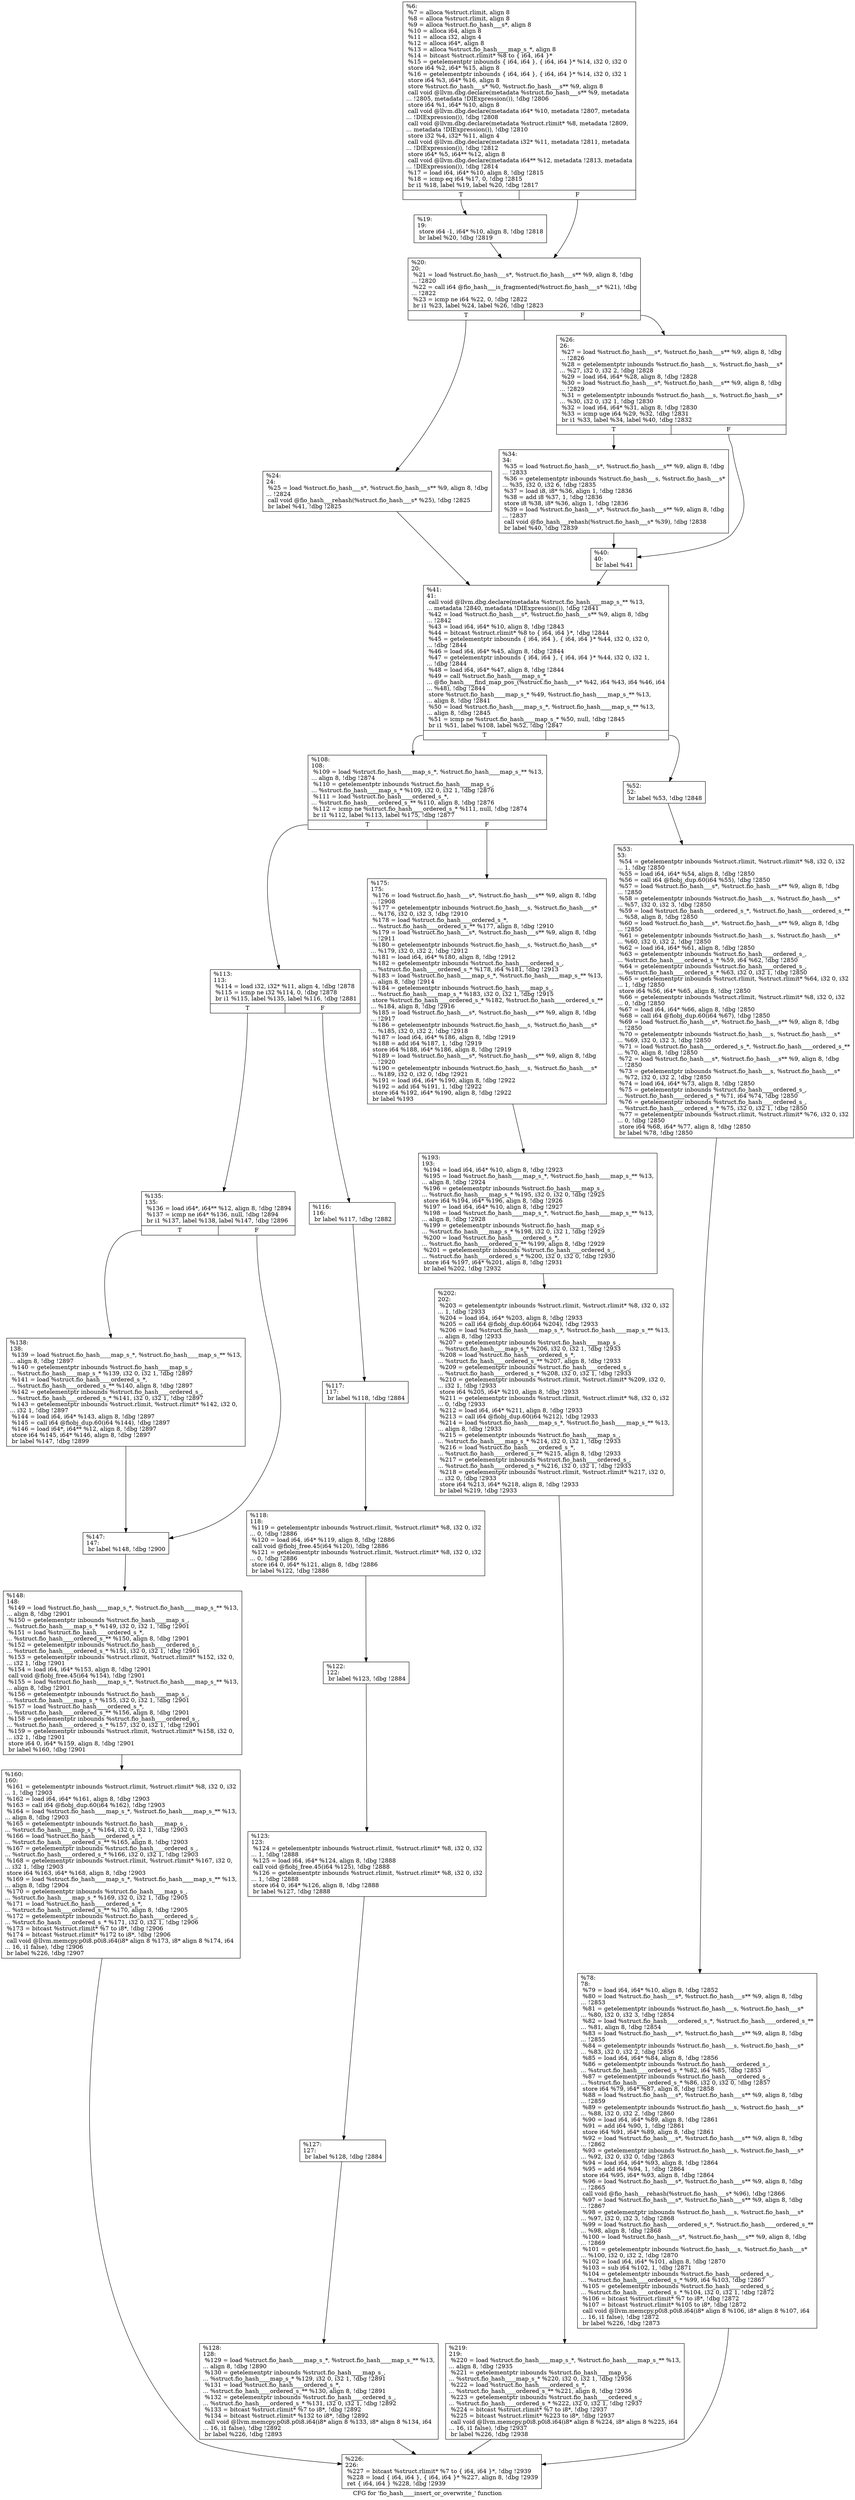 digraph "CFG for 'fio_hash____insert_or_overwrite_' function" {
	label="CFG for 'fio_hash____insert_or_overwrite_' function";

	Node0x556851e65600 [shape=record,label="{%6:\l  %7 = alloca %struct.rlimit, align 8\l  %8 = alloca %struct.rlimit, align 8\l  %9 = alloca %struct.fio_hash___s*, align 8\l  %10 = alloca i64, align 8\l  %11 = alloca i32, align 4\l  %12 = alloca i64*, align 8\l  %13 = alloca %struct.fio_hash____map_s_*, align 8\l  %14 = bitcast %struct.rlimit* %8 to \{ i64, i64 \}*\l  %15 = getelementptr inbounds \{ i64, i64 \}, \{ i64, i64 \}* %14, i32 0, i32 0\l  store i64 %2, i64* %15, align 8\l  %16 = getelementptr inbounds \{ i64, i64 \}, \{ i64, i64 \}* %14, i32 0, i32 1\l  store i64 %3, i64* %16, align 8\l  store %struct.fio_hash___s* %0, %struct.fio_hash___s** %9, align 8\l  call void @llvm.dbg.declare(metadata %struct.fio_hash___s** %9, metadata\l... !2805, metadata !DIExpression()), !dbg !2806\l  store i64 %1, i64* %10, align 8\l  call void @llvm.dbg.declare(metadata i64* %10, metadata !2807, metadata\l... !DIExpression()), !dbg !2808\l  call void @llvm.dbg.declare(metadata %struct.rlimit* %8, metadata !2809,\l... metadata !DIExpression()), !dbg !2810\l  store i32 %4, i32* %11, align 4\l  call void @llvm.dbg.declare(metadata i32* %11, metadata !2811, metadata\l... !DIExpression()), !dbg !2812\l  store i64* %5, i64** %12, align 8\l  call void @llvm.dbg.declare(metadata i64** %12, metadata !2813, metadata\l... !DIExpression()), !dbg !2814\l  %17 = load i64, i64* %10, align 8, !dbg !2815\l  %18 = icmp eq i64 %17, 0, !dbg !2815\l  br i1 %18, label %19, label %20, !dbg !2817\l|{<s0>T|<s1>F}}"];
	Node0x556851e65600:s0 -> Node0x556851e6a040;
	Node0x556851e65600:s1 -> Node0x556851e6a090;
	Node0x556851e6a040 [shape=record,label="{%19:\l19:                                               \l  store i64 -1, i64* %10, align 8, !dbg !2818\l  br label %20, !dbg !2819\l}"];
	Node0x556851e6a040 -> Node0x556851e6a090;
	Node0x556851e6a090 [shape=record,label="{%20:\l20:                                               \l  %21 = load %struct.fio_hash___s*, %struct.fio_hash___s** %9, align 8, !dbg\l... !2820\l  %22 = call i64 @fio_hash___is_fragmented(%struct.fio_hash___s* %21), !dbg\l... !2822\l  %23 = icmp ne i64 %22, 0, !dbg !2822\l  br i1 %23, label %24, label %26, !dbg !2823\l|{<s0>T|<s1>F}}"];
	Node0x556851e6a090:s0 -> Node0x556851e6a0e0;
	Node0x556851e6a090:s1 -> Node0x556851e6a130;
	Node0x556851e6a0e0 [shape=record,label="{%24:\l24:                                               \l  %25 = load %struct.fio_hash___s*, %struct.fio_hash___s** %9, align 8, !dbg\l... !2824\l  call void @fio_hash___rehash(%struct.fio_hash___s* %25), !dbg !2825\l  br label %41, !dbg !2825\l}"];
	Node0x556851e6a0e0 -> Node0x556851e6a220;
	Node0x556851e6a130 [shape=record,label="{%26:\l26:                                               \l  %27 = load %struct.fio_hash___s*, %struct.fio_hash___s** %9, align 8, !dbg\l... !2826\l  %28 = getelementptr inbounds %struct.fio_hash___s, %struct.fio_hash___s*\l... %27, i32 0, i32 2, !dbg !2828\l  %29 = load i64, i64* %28, align 8, !dbg !2828\l  %30 = load %struct.fio_hash___s*, %struct.fio_hash___s** %9, align 8, !dbg\l... !2829\l  %31 = getelementptr inbounds %struct.fio_hash___s, %struct.fio_hash___s*\l... %30, i32 0, i32 1, !dbg !2830\l  %32 = load i64, i64* %31, align 8, !dbg !2830\l  %33 = icmp uge i64 %29, %32, !dbg !2831\l  br i1 %33, label %34, label %40, !dbg !2832\l|{<s0>T|<s1>F}}"];
	Node0x556851e6a130:s0 -> Node0x556851e6a180;
	Node0x556851e6a130:s1 -> Node0x556851e6a1d0;
	Node0x556851e6a180 [shape=record,label="{%34:\l34:                                               \l  %35 = load %struct.fio_hash___s*, %struct.fio_hash___s** %9, align 8, !dbg\l... !2833\l  %36 = getelementptr inbounds %struct.fio_hash___s, %struct.fio_hash___s*\l... %35, i32 0, i32 6, !dbg !2835\l  %37 = load i8, i8* %36, align 1, !dbg !2836\l  %38 = add i8 %37, 1, !dbg !2836\l  store i8 %38, i8* %36, align 1, !dbg !2836\l  %39 = load %struct.fio_hash___s*, %struct.fio_hash___s** %9, align 8, !dbg\l... !2837\l  call void @fio_hash___rehash(%struct.fio_hash___s* %39), !dbg !2838\l  br label %40, !dbg !2839\l}"];
	Node0x556851e6a180 -> Node0x556851e6a1d0;
	Node0x556851e6a1d0 [shape=record,label="{%40:\l40:                                               \l  br label %41\l}"];
	Node0x556851e6a1d0 -> Node0x556851e6a220;
	Node0x556851e6a220 [shape=record,label="{%41:\l41:                                               \l  call void @llvm.dbg.declare(metadata %struct.fio_hash____map_s_** %13,\l... metadata !2840, metadata !DIExpression()), !dbg !2841\l  %42 = load %struct.fio_hash___s*, %struct.fio_hash___s** %9, align 8, !dbg\l... !2842\l  %43 = load i64, i64* %10, align 8, !dbg !2843\l  %44 = bitcast %struct.rlimit* %8 to \{ i64, i64 \}*, !dbg !2844\l  %45 = getelementptr inbounds \{ i64, i64 \}, \{ i64, i64 \}* %44, i32 0, i32 0,\l... !dbg !2844\l  %46 = load i64, i64* %45, align 8, !dbg !2844\l  %47 = getelementptr inbounds \{ i64, i64 \}, \{ i64, i64 \}* %44, i32 0, i32 1,\l... !dbg !2844\l  %48 = load i64, i64* %47, align 8, !dbg !2844\l  %49 = call %struct.fio_hash____map_s_*\l... @fio_hash____find_map_pos_(%struct.fio_hash___s* %42, i64 %43, i64 %46, i64\l... %48), !dbg !2844\l  store %struct.fio_hash____map_s_* %49, %struct.fio_hash____map_s_** %13,\l... align 8, !dbg !2841\l  %50 = load %struct.fio_hash____map_s_*, %struct.fio_hash____map_s_** %13,\l... align 8, !dbg !2845\l  %51 = icmp ne %struct.fio_hash____map_s_* %50, null, !dbg !2845\l  br i1 %51, label %108, label %52, !dbg !2847\l|{<s0>T|<s1>F}}"];
	Node0x556851e6a220:s0 -> Node0x556851e6a360;
	Node0x556851e6a220:s1 -> Node0x556851e6a270;
	Node0x556851e6a270 [shape=record,label="{%52:\l52:                                               \l  br label %53, !dbg !2848\l}"];
	Node0x556851e6a270 -> Node0x556851e6a2c0;
	Node0x556851e6a2c0 [shape=record,label="{%53:\l53:                                               \l  %54 = getelementptr inbounds %struct.rlimit, %struct.rlimit* %8, i32 0, i32\l... 1, !dbg !2850\l  %55 = load i64, i64* %54, align 8, !dbg !2850\l  %56 = call i64 @fiobj_dup.60(i64 %55), !dbg !2850\l  %57 = load %struct.fio_hash___s*, %struct.fio_hash___s** %9, align 8, !dbg\l... !2850\l  %58 = getelementptr inbounds %struct.fio_hash___s, %struct.fio_hash___s*\l... %57, i32 0, i32 3, !dbg !2850\l  %59 = load %struct.fio_hash____ordered_s_*, %struct.fio_hash____ordered_s_**\l... %58, align 8, !dbg !2850\l  %60 = load %struct.fio_hash___s*, %struct.fio_hash___s** %9, align 8, !dbg\l... !2850\l  %61 = getelementptr inbounds %struct.fio_hash___s, %struct.fio_hash___s*\l... %60, i32 0, i32 2, !dbg !2850\l  %62 = load i64, i64* %61, align 8, !dbg !2850\l  %63 = getelementptr inbounds %struct.fio_hash____ordered_s_,\l... %struct.fio_hash____ordered_s_* %59, i64 %62, !dbg !2850\l  %64 = getelementptr inbounds %struct.fio_hash____ordered_s_,\l... %struct.fio_hash____ordered_s_* %63, i32 0, i32 1, !dbg !2850\l  %65 = getelementptr inbounds %struct.rlimit, %struct.rlimit* %64, i32 0, i32\l... 1, !dbg !2850\l  store i64 %56, i64* %65, align 8, !dbg !2850\l  %66 = getelementptr inbounds %struct.rlimit, %struct.rlimit* %8, i32 0, i32\l... 0, !dbg !2850\l  %67 = load i64, i64* %66, align 8, !dbg !2850\l  %68 = call i64 @fiobj_dup.60(i64 %67), !dbg !2850\l  %69 = load %struct.fio_hash___s*, %struct.fio_hash___s** %9, align 8, !dbg\l... !2850\l  %70 = getelementptr inbounds %struct.fio_hash___s, %struct.fio_hash___s*\l... %69, i32 0, i32 3, !dbg !2850\l  %71 = load %struct.fio_hash____ordered_s_*, %struct.fio_hash____ordered_s_**\l... %70, align 8, !dbg !2850\l  %72 = load %struct.fio_hash___s*, %struct.fio_hash___s** %9, align 8, !dbg\l... !2850\l  %73 = getelementptr inbounds %struct.fio_hash___s, %struct.fio_hash___s*\l... %72, i32 0, i32 2, !dbg !2850\l  %74 = load i64, i64* %73, align 8, !dbg !2850\l  %75 = getelementptr inbounds %struct.fio_hash____ordered_s_,\l... %struct.fio_hash____ordered_s_* %71, i64 %74, !dbg !2850\l  %76 = getelementptr inbounds %struct.fio_hash____ordered_s_,\l... %struct.fio_hash____ordered_s_* %75, i32 0, i32 1, !dbg !2850\l  %77 = getelementptr inbounds %struct.rlimit, %struct.rlimit* %76, i32 0, i32\l... 0, !dbg !2850\l  store i64 %68, i64* %77, align 8, !dbg !2850\l  br label %78, !dbg !2850\l}"];
	Node0x556851e6a2c0 -> Node0x556851e6a310;
	Node0x556851e6a310 [shape=record,label="{%78:\l78:                                               \l  %79 = load i64, i64* %10, align 8, !dbg !2852\l  %80 = load %struct.fio_hash___s*, %struct.fio_hash___s** %9, align 8, !dbg\l... !2853\l  %81 = getelementptr inbounds %struct.fio_hash___s, %struct.fio_hash___s*\l... %80, i32 0, i32 3, !dbg !2854\l  %82 = load %struct.fio_hash____ordered_s_*, %struct.fio_hash____ordered_s_**\l... %81, align 8, !dbg !2854\l  %83 = load %struct.fio_hash___s*, %struct.fio_hash___s** %9, align 8, !dbg\l... !2855\l  %84 = getelementptr inbounds %struct.fio_hash___s, %struct.fio_hash___s*\l... %83, i32 0, i32 2, !dbg !2856\l  %85 = load i64, i64* %84, align 8, !dbg !2856\l  %86 = getelementptr inbounds %struct.fio_hash____ordered_s_,\l... %struct.fio_hash____ordered_s_* %82, i64 %85, !dbg !2853\l  %87 = getelementptr inbounds %struct.fio_hash____ordered_s_,\l... %struct.fio_hash____ordered_s_* %86, i32 0, i32 0, !dbg !2857\l  store i64 %79, i64* %87, align 8, !dbg !2858\l  %88 = load %struct.fio_hash___s*, %struct.fio_hash___s** %9, align 8, !dbg\l... !2859\l  %89 = getelementptr inbounds %struct.fio_hash___s, %struct.fio_hash___s*\l... %88, i32 0, i32 2, !dbg !2860\l  %90 = load i64, i64* %89, align 8, !dbg !2861\l  %91 = add i64 %90, 1, !dbg !2861\l  store i64 %91, i64* %89, align 8, !dbg !2861\l  %92 = load %struct.fio_hash___s*, %struct.fio_hash___s** %9, align 8, !dbg\l... !2862\l  %93 = getelementptr inbounds %struct.fio_hash___s, %struct.fio_hash___s*\l... %92, i32 0, i32 0, !dbg !2863\l  %94 = load i64, i64* %93, align 8, !dbg !2864\l  %95 = add i64 %94, 1, !dbg !2864\l  store i64 %95, i64* %93, align 8, !dbg !2864\l  %96 = load %struct.fio_hash___s*, %struct.fio_hash___s** %9, align 8, !dbg\l... !2865\l  call void @fio_hash___rehash(%struct.fio_hash___s* %96), !dbg !2866\l  %97 = load %struct.fio_hash___s*, %struct.fio_hash___s** %9, align 8, !dbg\l... !2867\l  %98 = getelementptr inbounds %struct.fio_hash___s, %struct.fio_hash___s*\l... %97, i32 0, i32 3, !dbg !2868\l  %99 = load %struct.fio_hash____ordered_s_*, %struct.fio_hash____ordered_s_**\l... %98, align 8, !dbg !2868\l  %100 = load %struct.fio_hash___s*, %struct.fio_hash___s** %9, align 8, !dbg\l... !2869\l  %101 = getelementptr inbounds %struct.fio_hash___s, %struct.fio_hash___s*\l... %100, i32 0, i32 2, !dbg !2870\l  %102 = load i64, i64* %101, align 8, !dbg !2870\l  %103 = sub i64 %102, 1, !dbg !2871\l  %104 = getelementptr inbounds %struct.fio_hash____ordered_s_,\l... %struct.fio_hash____ordered_s_* %99, i64 %103, !dbg !2867\l  %105 = getelementptr inbounds %struct.fio_hash____ordered_s_,\l... %struct.fio_hash____ordered_s_* %104, i32 0, i32 1, !dbg !2872\l  %106 = bitcast %struct.rlimit* %7 to i8*, !dbg !2872\l  %107 = bitcast %struct.rlimit* %105 to i8*, !dbg !2872\l  call void @llvm.memcpy.p0i8.p0i8.i64(i8* align 8 %106, i8* align 8 %107, i64\l... 16, i1 false), !dbg !2872\l  br label %226, !dbg !2873\l}"];
	Node0x556851e6a310 -> Node0x556851e6a900;
	Node0x556851e6a360 [shape=record,label="{%108:\l108:                                              \l  %109 = load %struct.fio_hash____map_s_*, %struct.fio_hash____map_s_** %13,\l... align 8, !dbg !2874\l  %110 = getelementptr inbounds %struct.fio_hash____map_s_,\l... %struct.fio_hash____map_s_* %109, i32 0, i32 1, !dbg !2876\l  %111 = load %struct.fio_hash____ordered_s_*,\l... %struct.fio_hash____ordered_s_** %110, align 8, !dbg !2876\l  %112 = icmp ne %struct.fio_hash____ordered_s_* %111, null, !dbg !2874\l  br i1 %112, label %113, label %175, !dbg !2877\l|{<s0>T|<s1>F}}"];
	Node0x556851e6a360:s0 -> Node0x556851e6a3b0;
	Node0x556851e6a360:s1 -> Node0x556851e6a7c0;
	Node0x556851e6a3b0 [shape=record,label="{%113:\l113:                                              \l  %114 = load i32, i32* %11, align 4, !dbg !2878\l  %115 = icmp ne i32 %114, 0, !dbg !2878\l  br i1 %115, label %135, label %116, !dbg !2881\l|{<s0>T|<s1>F}}"];
	Node0x556851e6a3b0:s0 -> Node0x556851e6a630;
	Node0x556851e6a3b0:s1 -> Node0x556851e6a400;
	Node0x556851e6a400 [shape=record,label="{%116:\l116:                                              \l  br label %117, !dbg !2882\l}"];
	Node0x556851e6a400 -> Node0x556851e6a450;
	Node0x556851e6a450 [shape=record,label="{%117:\l117:                                              \l  br label %118, !dbg !2884\l}"];
	Node0x556851e6a450 -> Node0x556851e6a4a0;
	Node0x556851e6a4a0 [shape=record,label="{%118:\l118:                                              \l  %119 = getelementptr inbounds %struct.rlimit, %struct.rlimit* %8, i32 0, i32\l... 0, !dbg !2886\l  %120 = load i64, i64* %119, align 8, !dbg !2886\l  call void @fiobj_free.45(i64 %120), !dbg !2886\l  %121 = getelementptr inbounds %struct.rlimit, %struct.rlimit* %8, i32 0, i32\l... 0, !dbg !2886\l  store i64 0, i64* %121, align 8, !dbg !2886\l  br label %122, !dbg !2886\l}"];
	Node0x556851e6a4a0 -> Node0x556851e6a4f0;
	Node0x556851e6a4f0 [shape=record,label="{%122:\l122:                                              \l  br label %123, !dbg !2884\l}"];
	Node0x556851e6a4f0 -> Node0x556851e6a540;
	Node0x556851e6a540 [shape=record,label="{%123:\l123:                                              \l  %124 = getelementptr inbounds %struct.rlimit, %struct.rlimit* %8, i32 0, i32\l... 1, !dbg !2888\l  %125 = load i64, i64* %124, align 8, !dbg !2888\l  call void @fiobj_free.45(i64 %125), !dbg !2888\l  %126 = getelementptr inbounds %struct.rlimit, %struct.rlimit* %8, i32 0, i32\l... 1, !dbg !2888\l  store i64 0, i64* %126, align 8, !dbg !2888\l  br label %127, !dbg !2888\l}"];
	Node0x556851e6a540 -> Node0x556851e6a590;
	Node0x556851e6a590 [shape=record,label="{%127:\l127:                                              \l  br label %128, !dbg !2884\l}"];
	Node0x556851e6a590 -> Node0x556851e6a5e0;
	Node0x556851e6a5e0 [shape=record,label="{%128:\l128:                                              \l  %129 = load %struct.fio_hash____map_s_*, %struct.fio_hash____map_s_** %13,\l... align 8, !dbg !2890\l  %130 = getelementptr inbounds %struct.fio_hash____map_s_,\l... %struct.fio_hash____map_s_* %129, i32 0, i32 1, !dbg !2891\l  %131 = load %struct.fio_hash____ordered_s_*,\l... %struct.fio_hash____ordered_s_** %130, align 8, !dbg !2891\l  %132 = getelementptr inbounds %struct.fio_hash____ordered_s_,\l... %struct.fio_hash____ordered_s_* %131, i32 0, i32 1, !dbg !2892\l  %133 = bitcast %struct.rlimit* %7 to i8*, !dbg !2892\l  %134 = bitcast %struct.rlimit* %132 to i8*, !dbg !2892\l  call void @llvm.memcpy.p0i8.p0i8.i64(i8* align 8 %133, i8* align 8 %134, i64\l... 16, i1 false), !dbg !2892\l  br label %226, !dbg !2893\l}"];
	Node0x556851e6a5e0 -> Node0x556851e6a900;
	Node0x556851e6a630 [shape=record,label="{%135:\l135:                                              \l  %136 = load i64*, i64** %12, align 8, !dbg !2894\l  %137 = icmp ne i64* %136, null, !dbg !2894\l  br i1 %137, label %138, label %147, !dbg !2896\l|{<s0>T|<s1>F}}"];
	Node0x556851e6a630:s0 -> Node0x556851e6a680;
	Node0x556851e6a630:s1 -> Node0x556851e6a6d0;
	Node0x556851e6a680 [shape=record,label="{%138:\l138:                                              \l  %139 = load %struct.fio_hash____map_s_*, %struct.fio_hash____map_s_** %13,\l... align 8, !dbg !2897\l  %140 = getelementptr inbounds %struct.fio_hash____map_s_,\l... %struct.fio_hash____map_s_* %139, i32 0, i32 1, !dbg !2897\l  %141 = load %struct.fio_hash____ordered_s_*,\l... %struct.fio_hash____ordered_s_** %140, align 8, !dbg !2897\l  %142 = getelementptr inbounds %struct.fio_hash____ordered_s_,\l... %struct.fio_hash____ordered_s_* %141, i32 0, i32 1, !dbg !2897\l  %143 = getelementptr inbounds %struct.rlimit, %struct.rlimit* %142, i32 0,\l... i32 1, !dbg !2897\l  %144 = load i64, i64* %143, align 8, !dbg !2897\l  %145 = call i64 @fiobj_dup.60(i64 %144), !dbg !2897\l  %146 = load i64*, i64** %12, align 8, !dbg !2897\l  store i64 %145, i64* %146, align 8, !dbg !2897\l  br label %147, !dbg !2899\l}"];
	Node0x556851e6a680 -> Node0x556851e6a6d0;
	Node0x556851e6a6d0 [shape=record,label="{%147:\l147:                                              \l  br label %148, !dbg !2900\l}"];
	Node0x556851e6a6d0 -> Node0x556851e6a720;
	Node0x556851e6a720 [shape=record,label="{%148:\l148:                                              \l  %149 = load %struct.fio_hash____map_s_*, %struct.fio_hash____map_s_** %13,\l... align 8, !dbg !2901\l  %150 = getelementptr inbounds %struct.fio_hash____map_s_,\l... %struct.fio_hash____map_s_* %149, i32 0, i32 1, !dbg !2901\l  %151 = load %struct.fio_hash____ordered_s_*,\l... %struct.fio_hash____ordered_s_** %150, align 8, !dbg !2901\l  %152 = getelementptr inbounds %struct.fio_hash____ordered_s_,\l... %struct.fio_hash____ordered_s_* %151, i32 0, i32 1, !dbg !2901\l  %153 = getelementptr inbounds %struct.rlimit, %struct.rlimit* %152, i32 0,\l... i32 1, !dbg !2901\l  %154 = load i64, i64* %153, align 8, !dbg !2901\l  call void @fiobj_free.45(i64 %154), !dbg !2901\l  %155 = load %struct.fio_hash____map_s_*, %struct.fio_hash____map_s_** %13,\l... align 8, !dbg !2901\l  %156 = getelementptr inbounds %struct.fio_hash____map_s_,\l... %struct.fio_hash____map_s_* %155, i32 0, i32 1, !dbg !2901\l  %157 = load %struct.fio_hash____ordered_s_*,\l... %struct.fio_hash____ordered_s_** %156, align 8, !dbg !2901\l  %158 = getelementptr inbounds %struct.fio_hash____ordered_s_,\l... %struct.fio_hash____ordered_s_* %157, i32 0, i32 1, !dbg !2901\l  %159 = getelementptr inbounds %struct.rlimit, %struct.rlimit* %158, i32 0,\l... i32 1, !dbg !2901\l  store i64 0, i64* %159, align 8, !dbg !2901\l  br label %160, !dbg !2901\l}"];
	Node0x556851e6a720 -> Node0x556851e6a770;
	Node0x556851e6a770 [shape=record,label="{%160:\l160:                                              \l  %161 = getelementptr inbounds %struct.rlimit, %struct.rlimit* %8, i32 0, i32\l... 1, !dbg !2903\l  %162 = load i64, i64* %161, align 8, !dbg !2903\l  %163 = call i64 @fiobj_dup.60(i64 %162), !dbg !2903\l  %164 = load %struct.fio_hash____map_s_*, %struct.fio_hash____map_s_** %13,\l... align 8, !dbg !2903\l  %165 = getelementptr inbounds %struct.fio_hash____map_s_,\l... %struct.fio_hash____map_s_* %164, i32 0, i32 1, !dbg !2903\l  %166 = load %struct.fio_hash____ordered_s_*,\l... %struct.fio_hash____ordered_s_** %165, align 8, !dbg !2903\l  %167 = getelementptr inbounds %struct.fio_hash____ordered_s_,\l... %struct.fio_hash____ordered_s_* %166, i32 0, i32 1, !dbg !2903\l  %168 = getelementptr inbounds %struct.rlimit, %struct.rlimit* %167, i32 0,\l... i32 1, !dbg !2903\l  store i64 %163, i64* %168, align 8, !dbg !2903\l  %169 = load %struct.fio_hash____map_s_*, %struct.fio_hash____map_s_** %13,\l... align 8, !dbg !2904\l  %170 = getelementptr inbounds %struct.fio_hash____map_s_,\l... %struct.fio_hash____map_s_* %169, i32 0, i32 1, !dbg !2905\l  %171 = load %struct.fio_hash____ordered_s_*,\l... %struct.fio_hash____ordered_s_** %170, align 8, !dbg !2905\l  %172 = getelementptr inbounds %struct.fio_hash____ordered_s_,\l... %struct.fio_hash____ordered_s_* %171, i32 0, i32 1, !dbg !2906\l  %173 = bitcast %struct.rlimit* %7 to i8*, !dbg !2906\l  %174 = bitcast %struct.rlimit* %172 to i8*, !dbg !2906\l  call void @llvm.memcpy.p0i8.p0i8.i64(i8* align 8 %173, i8* align 8 %174, i64\l... 16, i1 false), !dbg !2906\l  br label %226, !dbg !2907\l}"];
	Node0x556851e6a770 -> Node0x556851e6a900;
	Node0x556851e6a7c0 [shape=record,label="{%175:\l175:                                              \l  %176 = load %struct.fio_hash___s*, %struct.fio_hash___s** %9, align 8, !dbg\l... !2908\l  %177 = getelementptr inbounds %struct.fio_hash___s, %struct.fio_hash___s*\l... %176, i32 0, i32 3, !dbg !2910\l  %178 = load %struct.fio_hash____ordered_s_*,\l... %struct.fio_hash____ordered_s_** %177, align 8, !dbg !2910\l  %179 = load %struct.fio_hash___s*, %struct.fio_hash___s** %9, align 8, !dbg\l... !2911\l  %180 = getelementptr inbounds %struct.fio_hash___s, %struct.fio_hash___s*\l... %179, i32 0, i32 2, !dbg !2912\l  %181 = load i64, i64* %180, align 8, !dbg !2912\l  %182 = getelementptr inbounds %struct.fio_hash____ordered_s_,\l... %struct.fio_hash____ordered_s_* %178, i64 %181, !dbg !2913\l  %183 = load %struct.fio_hash____map_s_*, %struct.fio_hash____map_s_** %13,\l... align 8, !dbg !2914\l  %184 = getelementptr inbounds %struct.fio_hash____map_s_,\l... %struct.fio_hash____map_s_* %183, i32 0, i32 1, !dbg !2915\l  store %struct.fio_hash____ordered_s_* %182, %struct.fio_hash____ordered_s_**\l... %184, align 8, !dbg !2916\l  %185 = load %struct.fio_hash___s*, %struct.fio_hash___s** %9, align 8, !dbg\l... !2917\l  %186 = getelementptr inbounds %struct.fio_hash___s, %struct.fio_hash___s*\l... %185, i32 0, i32 2, !dbg !2918\l  %187 = load i64, i64* %186, align 8, !dbg !2919\l  %188 = add i64 %187, 1, !dbg !2919\l  store i64 %188, i64* %186, align 8, !dbg !2919\l  %189 = load %struct.fio_hash___s*, %struct.fio_hash___s** %9, align 8, !dbg\l... !2920\l  %190 = getelementptr inbounds %struct.fio_hash___s, %struct.fio_hash___s*\l... %189, i32 0, i32 0, !dbg !2921\l  %191 = load i64, i64* %190, align 8, !dbg !2922\l  %192 = add i64 %191, 1, !dbg !2922\l  store i64 %192, i64* %190, align 8, !dbg !2922\l  br label %193\l}"];
	Node0x556851e6a7c0 -> Node0x556851e6a810;
	Node0x556851e6a810 [shape=record,label="{%193:\l193:                                              \l  %194 = load i64, i64* %10, align 8, !dbg !2923\l  %195 = load %struct.fio_hash____map_s_*, %struct.fio_hash____map_s_** %13,\l... align 8, !dbg !2924\l  %196 = getelementptr inbounds %struct.fio_hash____map_s_,\l... %struct.fio_hash____map_s_* %195, i32 0, i32 0, !dbg !2925\l  store i64 %194, i64* %196, align 8, !dbg !2926\l  %197 = load i64, i64* %10, align 8, !dbg !2927\l  %198 = load %struct.fio_hash____map_s_*, %struct.fio_hash____map_s_** %13,\l... align 8, !dbg !2928\l  %199 = getelementptr inbounds %struct.fio_hash____map_s_,\l... %struct.fio_hash____map_s_* %198, i32 0, i32 1, !dbg !2929\l  %200 = load %struct.fio_hash____ordered_s_*,\l... %struct.fio_hash____ordered_s_** %199, align 8, !dbg !2929\l  %201 = getelementptr inbounds %struct.fio_hash____ordered_s_,\l... %struct.fio_hash____ordered_s_* %200, i32 0, i32 0, !dbg !2930\l  store i64 %197, i64* %201, align 8, !dbg !2931\l  br label %202, !dbg !2932\l}"];
	Node0x556851e6a810 -> Node0x556851e6a860;
	Node0x556851e6a860 [shape=record,label="{%202:\l202:                                              \l  %203 = getelementptr inbounds %struct.rlimit, %struct.rlimit* %8, i32 0, i32\l... 1, !dbg !2933\l  %204 = load i64, i64* %203, align 8, !dbg !2933\l  %205 = call i64 @fiobj_dup.60(i64 %204), !dbg !2933\l  %206 = load %struct.fio_hash____map_s_*, %struct.fio_hash____map_s_** %13,\l... align 8, !dbg !2933\l  %207 = getelementptr inbounds %struct.fio_hash____map_s_,\l... %struct.fio_hash____map_s_* %206, i32 0, i32 1, !dbg !2933\l  %208 = load %struct.fio_hash____ordered_s_*,\l... %struct.fio_hash____ordered_s_** %207, align 8, !dbg !2933\l  %209 = getelementptr inbounds %struct.fio_hash____ordered_s_,\l... %struct.fio_hash____ordered_s_* %208, i32 0, i32 1, !dbg !2933\l  %210 = getelementptr inbounds %struct.rlimit, %struct.rlimit* %209, i32 0,\l... i32 1, !dbg !2933\l  store i64 %205, i64* %210, align 8, !dbg !2933\l  %211 = getelementptr inbounds %struct.rlimit, %struct.rlimit* %8, i32 0, i32\l... 0, !dbg !2933\l  %212 = load i64, i64* %211, align 8, !dbg !2933\l  %213 = call i64 @fiobj_dup.60(i64 %212), !dbg !2933\l  %214 = load %struct.fio_hash____map_s_*, %struct.fio_hash____map_s_** %13,\l... align 8, !dbg !2933\l  %215 = getelementptr inbounds %struct.fio_hash____map_s_,\l... %struct.fio_hash____map_s_* %214, i32 0, i32 1, !dbg !2933\l  %216 = load %struct.fio_hash____ordered_s_*,\l... %struct.fio_hash____ordered_s_** %215, align 8, !dbg !2933\l  %217 = getelementptr inbounds %struct.fio_hash____ordered_s_,\l... %struct.fio_hash____ordered_s_* %216, i32 0, i32 1, !dbg !2933\l  %218 = getelementptr inbounds %struct.rlimit, %struct.rlimit* %217, i32 0,\l... i32 0, !dbg !2933\l  store i64 %213, i64* %218, align 8, !dbg !2933\l  br label %219, !dbg !2933\l}"];
	Node0x556851e6a860 -> Node0x556851e6a8b0;
	Node0x556851e6a8b0 [shape=record,label="{%219:\l219:                                              \l  %220 = load %struct.fio_hash____map_s_*, %struct.fio_hash____map_s_** %13,\l... align 8, !dbg !2935\l  %221 = getelementptr inbounds %struct.fio_hash____map_s_,\l... %struct.fio_hash____map_s_* %220, i32 0, i32 1, !dbg !2936\l  %222 = load %struct.fio_hash____ordered_s_*,\l... %struct.fio_hash____ordered_s_** %221, align 8, !dbg !2936\l  %223 = getelementptr inbounds %struct.fio_hash____ordered_s_,\l... %struct.fio_hash____ordered_s_* %222, i32 0, i32 1, !dbg !2937\l  %224 = bitcast %struct.rlimit* %7 to i8*, !dbg !2937\l  %225 = bitcast %struct.rlimit* %223 to i8*, !dbg !2937\l  call void @llvm.memcpy.p0i8.p0i8.i64(i8* align 8 %224, i8* align 8 %225, i64\l... 16, i1 false), !dbg !2937\l  br label %226, !dbg !2938\l}"];
	Node0x556851e6a8b0 -> Node0x556851e6a900;
	Node0x556851e6a900 [shape=record,label="{%226:\l226:                                              \l  %227 = bitcast %struct.rlimit* %7 to \{ i64, i64 \}*, !dbg !2939\l  %228 = load \{ i64, i64 \}, \{ i64, i64 \}* %227, align 8, !dbg !2939\l  ret \{ i64, i64 \} %228, !dbg !2939\l}"];
}

